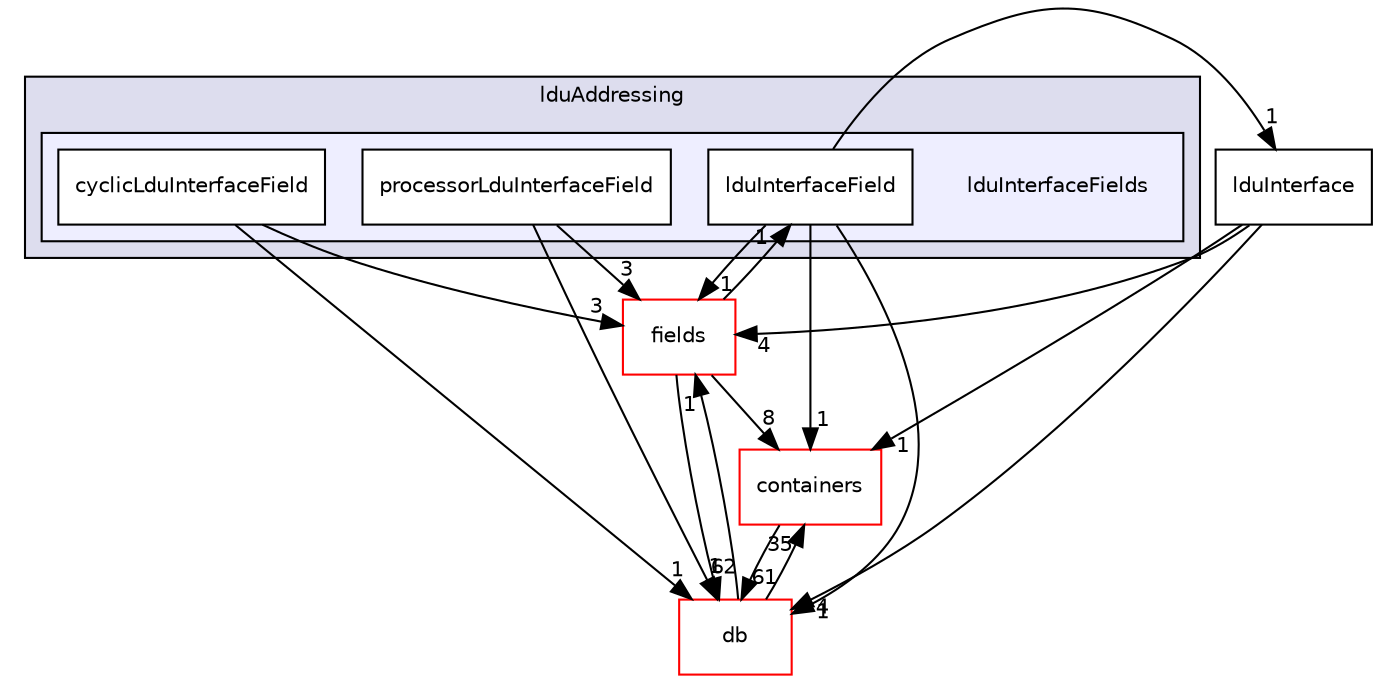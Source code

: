 digraph "src/OpenFOAM/matrices/lduMatrix/lduAddressing/lduInterfaceFields" {
  bgcolor=transparent;
  compound=true
  node [ fontsize="10", fontname="Helvetica"];
  edge [ labelfontsize="10", labelfontname="Helvetica"];
  subgraph clusterdir_12547202c65033a69d4e18947f2fbe2a {
    graph [ bgcolor="#ddddee", pencolor="black", label="lduAddressing" fontname="Helvetica", fontsize="10", URL="dir_12547202c65033a69d4e18947f2fbe2a.html"]
  subgraph clusterdir_dcd52ee40db40a986002fe7976fc48d2 {
    graph [ bgcolor="#eeeeff", pencolor="black", label="" URL="dir_dcd52ee40db40a986002fe7976fc48d2.html"];
    dir_dcd52ee40db40a986002fe7976fc48d2 [shape=plaintext label="lduInterfaceFields"];
    dir_c07ee2431c19cba287fa9092d3954576 [shape=box label="cyclicLduInterfaceField" color="black" fillcolor="white" style="filled" URL="dir_c07ee2431c19cba287fa9092d3954576.html"];
    dir_996684b8b107269463df52289e44eb71 [shape=box label="lduInterfaceField" color="black" fillcolor="white" style="filled" URL="dir_996684b8b107269463df52289e44eb71.html"];
    dir_cace2b3da6e2c2cbbb6395e984da1e1e [shape=box label="processorLduInterfaceField" color="black" fillcolor="white" style="filled" URL="dir_cace2b3da6e2c2cbbb6395e984da1e1e.html"];
  }
  }
  dir_ac9806e1218e6f4577e01d62bb1655cd [shape=box label="lduInterface" URL="dir_ac9806e1218e6f4577e01d62bb1655cd.html"];
  dir_962442b8f989d5529fab5e0f0e4ffb74 [shape=box label="fields" color="red" URL="dir_962442b8f989d5529fab5e0f0e4ffb74.html"];
  dir_19d0872053bde092be81d7fe3f56cbf7 [shape=box label="containers" color="red" URL="dir_19d0872053bde092be81d7fe3f56cbf7.html"];
  dir_63c634f7a7cfd679ac26c67fb30fc32f [shape=box label="db" color="red" URL="dir_63c634f7a7cfd679ac26c67fb30fc32f.html"];
  dir_ac9806e1218e6f4577e01d62bb1655cd->dir_962442b8f989d5529fab5e0f0e4ffb74 [headlabel="4", labeldistance=1.5 headhref="dir_002132_002013.html"];
  dir_ac9806e1218e6f4577e01d62bb1655cd->dir_19d0872053bde092be81d7fe3f56cbf7 [headlabel="1", labeldistance=1.5 headhref="dir_002132_001893.html"];
  dir_ac9806e1218e6f4577e01d62bb1655cd->dir_63c634f7a7cfd679ac26c67fb30fc32f [headlabel="4", labeldistance=1.5 headhref="dir_002132_001944.html"];
  dir_962442b8f989d5529fab5e0f0e4ffb74->dir_19d0872053bde092be81d7fe3f56cbf7 [headlabel="8", labeldistance=1.5 headhref="dir_002013_001893.html"];
  dir_962442b8f989d5529fab5e0f0e4ffb74->dir_63c634f7a7cfd679ac26c67fb30fc32f [headlabel="62", labeldistance=1.5 headhref="dir_002013_001944.html"];
  dir_962442b8f989d5529fab5e0f0e4ffb74->dir_996684b8b107269463df52289e44eb71 [headlabel="1", labeldistance=1.5 headhref="dir_002013_002135.html"];
  dir_19d0872053bde092be81d7fe3f56cbf7->dir_63c634f7a7cfd679ac26c67fb30fc32f [headlabel="61", labeldistance=1.5 headhref="dir_001893_001944.html"];
  dir_63c634f7a7cfd679ac26c67fb30fc32f->dir_962442b8f989d5529fab5e0f0e4ffb74 [headlabel="1", labeldistance=1.5 headhref="dir_001944_002013.html"];
  dir_63c634f7a7cfd679ac26c67fb30fc32f->dir_19d0872053bde092be81d7fe3f56cbf7 [headlabel="35", labeldistance=1.5 headhref="dir_001944_001893.html"];
  dir_c07ee2431c19cba287fa9092d3954576->dir_962442b8f989d5529fab5e0f0e4ffb74 [headlabel="3", labeldistance=1.5 headhref="dir_002134_002013.html"];
  dir_c07ee2431c19cba287fa9092d3954576->dir_63c634f7a7cfd679ac26c67fb30fc32f [headlabel="1", labeldistance=1.5 headhref="dir_002134_001944.html"];
  dir_cace2b3da6e2c2cbbb6395e984da1e1e->dir_962442b8f989d5529fab5e0f0e4ffb74 [headlabel="3", labeldistance=1.5 headhref="dir_002136_002013.html"];
  dir_cace2b3da6e2c2cbbb6395e984da1e1e->dir_63c634f7a7cfd679ac26c67fb30fc32f [headlabel="1", labeldistance=1.5 headhref="dir_002136_001944.html"];
  dir_996684b8b107269463df52289e44eb71->dir_ac9806e1218e6f4577e01d62bb1655cd [headlabel="1", labeldistance=1.5 headhref="dir_002135_002132.html"];
  dir_996684b8b107269463df52289e44eb71->dir_962442b8f989d5529fab5e0f0e4ffb74 [headlabel="1", labeldistance=1.5 headhref="dir_002135_002013.html"];
  dir_996684b8b107269463df52289e44eb71->dir_19d0872053bde092be81d7fe3f56cbf7 [headlabel="1", labeldistance=1.5 headhref="dir_002135_001893.html"];
  dir_996684b8b107269463df52289e44eb71->dir_63c634f7a7cfd679ac26c67fb30fc32f [headlabel="1", labeldistance=1.5 headhref="dir_002135_001944.html"];
}
